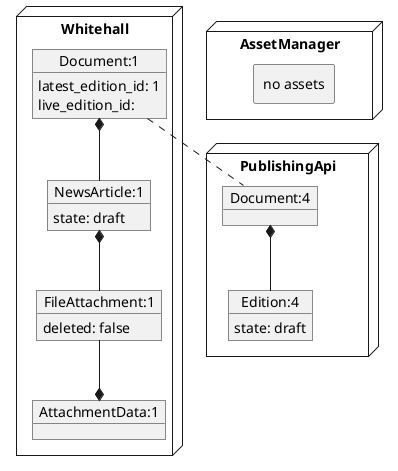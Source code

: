 @startuml
node Whitehall {
object "Document:1" as Document_1 {
  latest_edition_id: 1
  live_edition_id:
}
together {
object "NewsArticle:1" as NewsArticle_1 {
  state: draft
}
Document_1 *-- NewsArticle_1
object "FileAttachment:1" as FileAttachment_1 {
  deleted: false
}
NewsArticle_1 *-- FileAttachment_1
}
object "AttachmentData:1" as AttachmentData_1 {
}
AttachmentData_1 *-u- FileAttachment_1
}
node PublishingApi {
object "Document:4" as pubapi_Document_4 {
}
object "Edition:4" as pubapi_Edition_4 {
  state: draft
}
pubapi_Document_4 *-- pubapi_Edition_4
}
node AssetManager {
rectangle "no assets" {
}
}
Document_1 .. pubapi_Document_4

@enduml